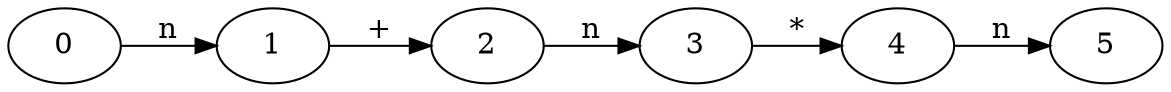 digraph g {
rankdir = LR
0; 1; 2; 3; 4; 5;

0 -> 1[label="n"]
1 -> 2[label="+"]
2 -> 3[label="n"]
3 -> 4[label="*"]
4 -> 5[label="n"]
}

